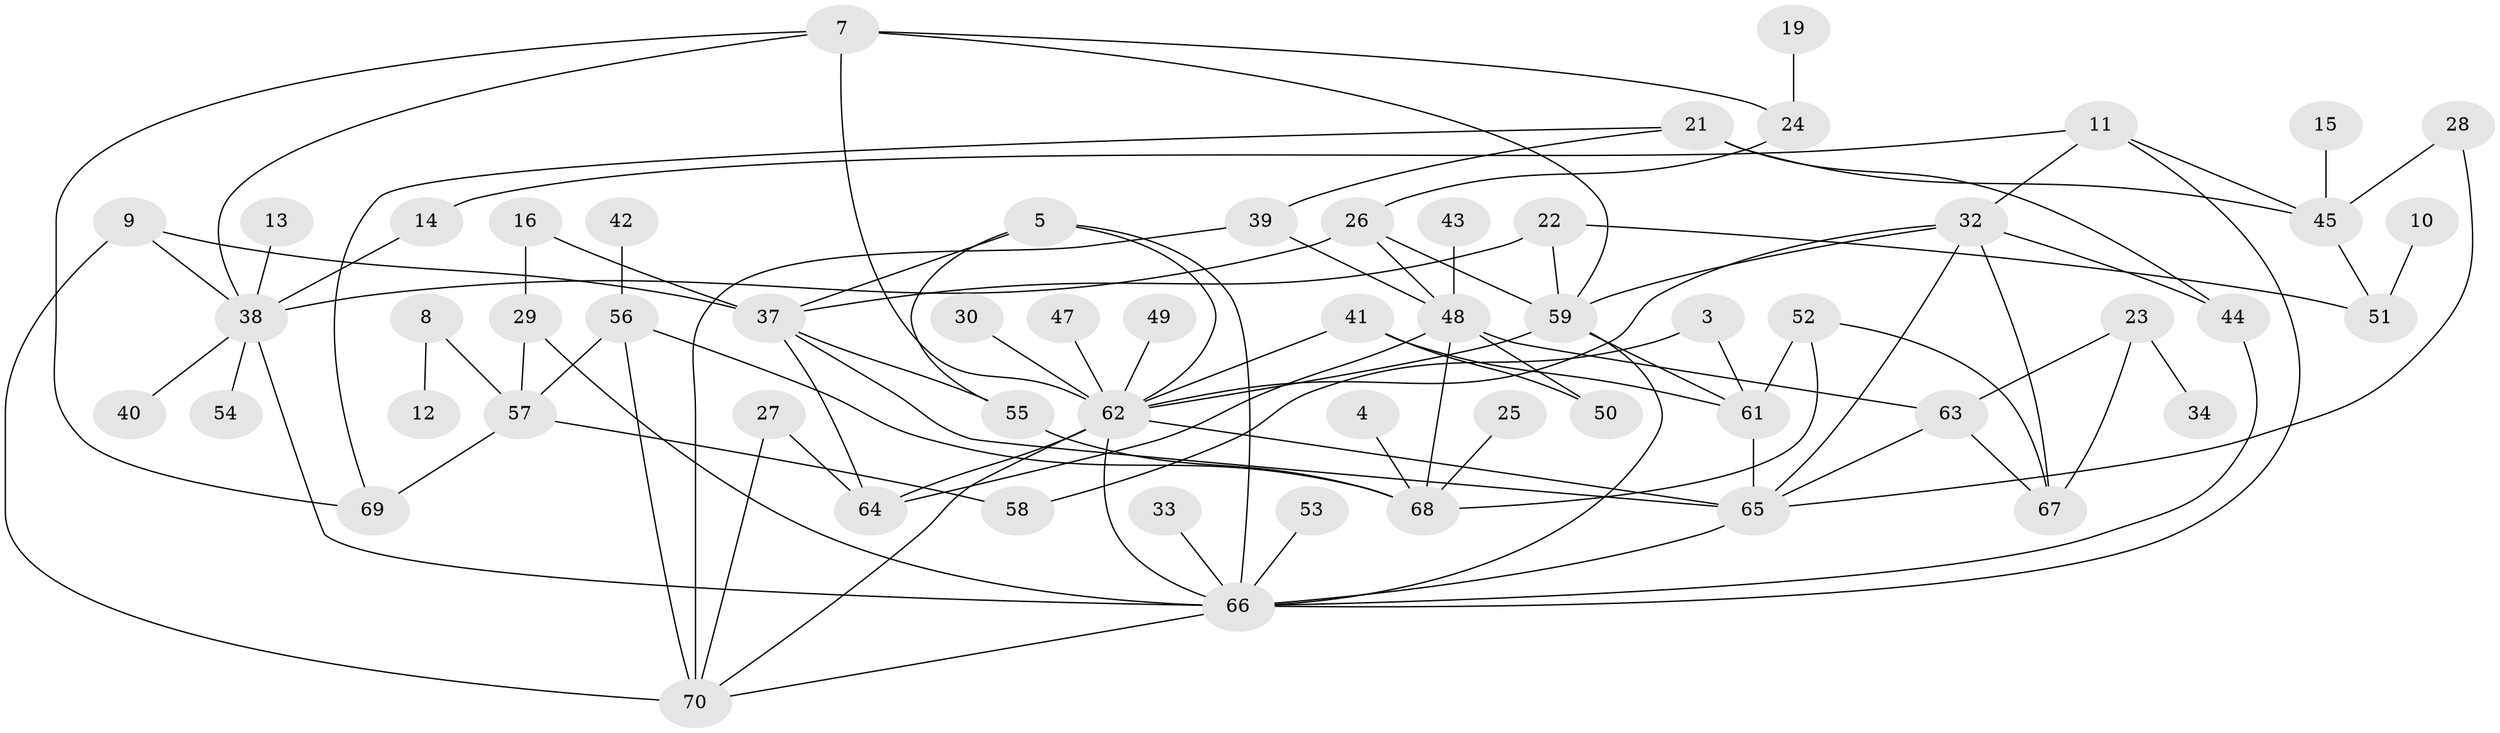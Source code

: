 // original degree distribution, {3: 0.22302158273381295, 2: 0.302158273381295, 0: 0.07913669064748201, 4: 0.1223021582733813, 6: 0.02877697841726619, 1: 0.18705035971223022, 5: 0.050359712230215826, 8: 0.007194244604316547}
// Generated by graph-tools (version 1.1) at 2025/25/03/09/25 03:25:24]
// undirected, 59 vertices, 99 edges
graph export_dot {
graph [start="1"]
  node [color=gray90,style=filled];
  3;
  4;
  5;
  7;
  8;
  9;
  10;
  11;
  12;
  13;
  14;
  15;
  16;
  19;
  21;
  22;
  23;
  24;
  25;
  26;
  27;
  28;
  29;
  30;
  32;
  33;
  34;
  37;
  38;
  39;
  40;
  41;
  42;
  43;
  44;
  45;
  47;
  48;
  49;
  50;
  51;
  52;
  53;
  54;
  55;
  56;
  57;
  58;
  59;
  61;
  62;
  63;
  64;
  65;
  66;
  67;
  68;
  69;
  70;
  3 -- 58 [weight=1.0];
  3 -- 61 [weight=1.0];
  4 -- 68 [weight=1.0];
  5 -- 37 [weight=1.0];
  5 -- 55 [weight=1.0];
  5 -- 62 [weight=1.0];
  5 -- 66 [weight=1.0];
  7 -- 24 [weight=1.0];
  7 -- 38 [weight=1.0];
  7 -- 59 [weight=1.0];
  7 -- 62 [weight=1.0];
  7 -- 69 [weight=1.0];
  8 -- 12 [weight=1.0];
  8 -- 57 [weight=1.0];
  9 -- 37 [weight=1.0];
  9 -- 38 [weight=1.0];
  9 -- 70 [weight=1.0];
  10 -- 51 [weight=1.0];
  11 -- 14 [weight=1.0];
  11 -- 32 [weight=1.0];
  11 -- 45 [weight=1.0];
  11 -- 66 [weight=1.0];
  13 -- 38 [weight=1.0];
  14 -- 38 [weight=1.0];
  15 -- 45 [weight=1.0];
  16 -- 29 [weight=1.0];
  16 -- 37 [weight=1.0];
  19 -- 24 [weight=1.0];
  21 -- 39 [weight=1.0];
  21 -- 44 [weight=1.0];
  21 -- 45 [weight=1.0];
  21 -- 69 [weight=1.0];
  22 -- 37 [weight=1.0];
  22 -- 51 [weight=1.0];
  22 -- 59 [weight=1.0];
  23 -- 34 [weight=1.0];
  23 -- 63 [weight=1.0];
  23 -- 67 [weight=1.0];
  24 -- 26 [weight=1.0];
  25 -- 68 [weight=1.0];
  26 -- 38 [weight=1.0];
  26 -- 48 [weight=1.0];
  26 -- 59 [weight=1.0];
  27 -- 64 [weight=1.0];
  27 -- 70 [weight=1.0];
  28 -- 45 [weight=1.0];
  28 -- 65 [weight=1.0];
  29 -- 57 [weight=1.0];
  29 -- 66 [weight=1.0];
  30 -- 62 [weight=1.0];
  32 -- 44 [weight=1.0];
  32 -- 59 [weight=1.0];
  32 -- 62 [weight=1.0];
  32 -- 65 [weight=1.0];
  32 -- 67 [weight=1.0];
  33 -- 66 [weight=1.0];
  37 -- 55 [weight=1.0];
  37 -- 64 [weight=1.0];
  37 -- 65 [weight=1.0];
  38 -- 40 [weight=1.0];
  38 -- 54 [weight=1.0];
  38 -- 66 [weight=1.0];
  39 -- 48 [weight=1.0];
  39 -- 70 [weight=1.0];
  41 -- 50 [weight=1.0];
  41 -- 61 [weight=1.0];
  41 -- 62 [weight=1.0];
  42 -- 56 [weight=1.0];
  43 -- 48 [weight=1.0];
  44 -- 66 [weight=1.0];
  45 -- 51 [weight=1.0];
  47 -- 62 [weight=1.0];
  48 -- 50 [weight=1.0];
  48 -- 63 [weight=1.0];
  48 -- 64 [weight=1.0];
  48 -- 68 [weight=1.0];
  49 -- 62 [weight=1.0];
  52 -- 61 [weight=1.0];
  52 -- 67 [weight=1.0];
  52 -- 68 [weight=1.0];
  53 -- 66 [weight=1.0];
  55 -- 68 [weight=1.0];
  56 -- 57 [weight=1.0];
  56 -- 68 [weight=1.0];
  56 -- 70 [weight=2.0];
  57 -- 58 [weight=1.0];
  57 -- 69 [weight=1.0];
  59 -- 61 [weight=1.0];
  59 -- 62 [weight=1.0];
  59 -- 66 [weight=1.0];
  61 -- 65 [weight=1.0];
  62 -- 64 [weight=1.0];
  62 -- 65 [weight=1.0];
  62 -- 66 [weight=1.0];
  62 -- 70 [weight=1.0];
  63 -- 65 [weight=1.0];
  63 -- 67 [weight=1.0];
  65 -- 66 [weight=1.0];
  66 -- 70 [weight=1.0];
}
